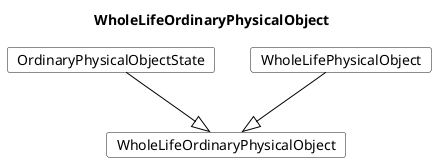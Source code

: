 @startuml
Title WholeLifeOrdinaryPhysicalObject 

Card WholeLifeOrdinaryPhysicalObject #fff [
WholeLifeOrdinaryPhysicalObject
]
Card OrdinaryPhysicalObjectState #fff [
OrdinaryPhysicalObjectState
]
OrdinaryPhysicalObjectState --|> WholeLifeOrdinaryPhysicalObject  #000 
Card WholeLifePhysicalObject #fff [
WholeLifePhysicalObject
]
WholeLifePhysicalObject --|> WholeLifeOrdinaryPhysicalObject  #000 
@enduml